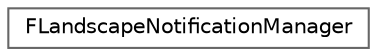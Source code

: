 digraph "Graphical Class Hierarchy"
{
 // INTERACTIVE_SVG=YES
 // LATEX_PDF_SIZE
  bgcolor="transparent";
  edge [fontname=Helvetica,fontsize=10,labelfontname=Helvetica,labelfontsize=10];
  node [fontname=Helvetica,fontsize=10,shape=box,height=0.2,width=0.4];
  rankdir="LR";
  Node0 [id="Node000000",label="FLandscapeNotificationManager",height=0.2,width=0.4,color="grey40", fillcolor="white", style="filled",URL="$db/d8d/classFLandscapeNotificationManager.html",tooltip="FLandscapeNotificationManager : centralizes landscape-related user notifications so that the user doe..."];
}
